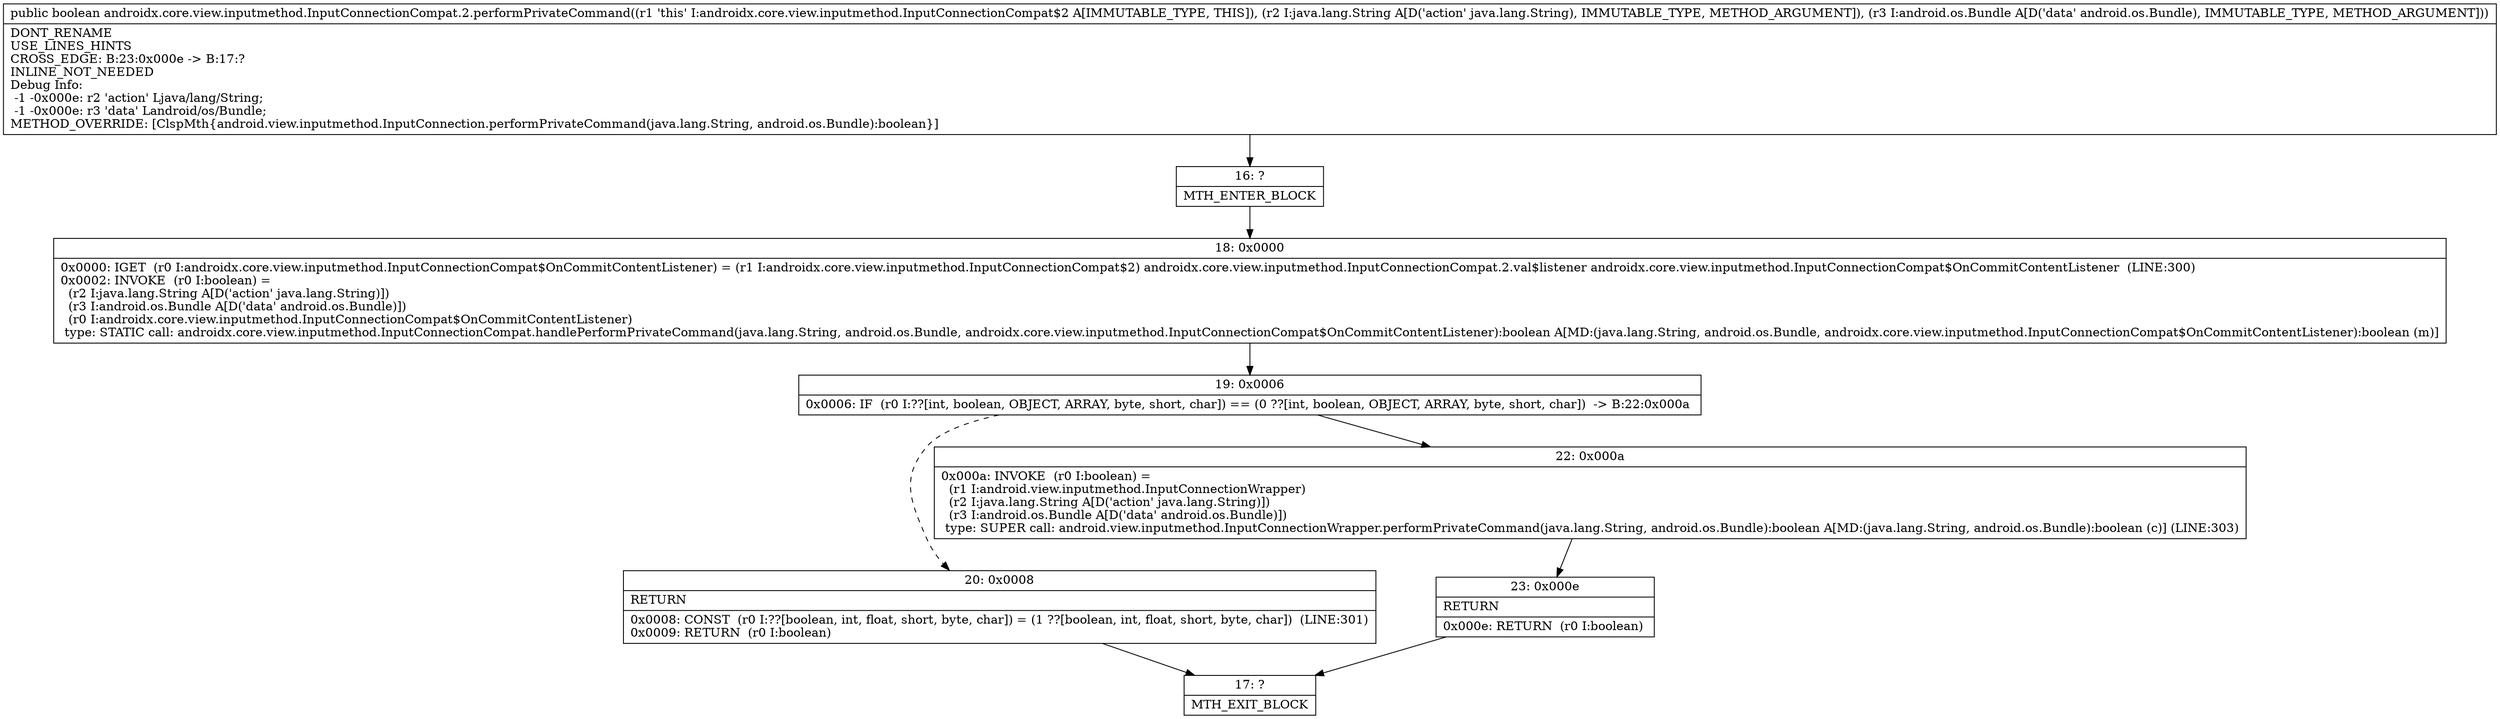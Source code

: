 digraph "CFG forandroidx.core.view.inputmethod.InputConnectionCompat.2.performPrivateCommand(Ljava\/lang\/String;Landroid\/os\/Bundle;)Z" {
Node_16 [shape=record,label="{16\:\ ?|MTH_ENTER_BLOCK\l}"];
Node_18 [shape=record,label="{18\:\ 0x0000|0x0000: IGET  (r0 I:androidx.core.view.inputmethod.InputConnectionCompat$OnCommitContentListener) = (r1 I:androidx.core.view.inputmethod.InputConnectionCompat$2) androidx.core.view.inputmethod.InputConnectionCompat.2.val$listener androidx.core.view.inputmethod.InputConnectionCompat$OnCommitContentListener  (LINE:300)\l0x0002: INVOKE  (r0 I:boolean) = \l  (r2 I:java.lang.String A[D('action' java.lang.String)])\l  (r3 I:android.os.Bundle A[D('data' android.os.Bundle)])\l  (r0 I:androidx.core.view.inputmethod.InputConnectionCompat$OnCommitContentListener)\l type: STATIC call: androidx.core.view.inputmethod.InputConnectionCompat.handlePerformPrivateCommand(java.lang.String, android.os.Bundle, androidx.core.view.inputmethod.InputConnectionCompat$OnCommitContentListener):boolean A[MD:(java.lang.String, android.os.Bundle, androidx.core.view.inputmethod.InputConnectionCompat$OnCommitContentListener):boolean (m)]\l}"];
Node_19 [shape=record,label="{19\:\ 0x0006|0x0006: IF  (r0 I:??[int, boolean, OBJECT, ARRAY, byte, short, char]) == (0 ??[int, boolean, OBJECT, ARRAY, byte, short, char])  \-\> B:22:0x000a \l}"];
Node_20 [shape=record,label="{20\:\ 0x0008|RETURN\l|0x0008: CONST  (r0 I:??[boolean, int, float, short, byte, char]) = (1 ??[boolean, int, float, short, byte, char])  (LINE:301)\l0x0009: RETURN  (r0 I:boolean) \l}"];
Node_17 [shape=record,label="{17\:\ ?|MTH_EXIT_BLOCK\l}"];
Node_22 [shape=record,label="{22\:\ 0x000a|0x000a: INVOKE  (r0 I:boolean) = \l  (r1 I:android.view.inputmethod.InputConnectionWrapper)\l  (r2 I:java.lang.String A[D('action' java.lang.String)])\l  (r3 I:android.os.Bundle A[D('data' android.os.Bundle)])\l type: SUPER call: android.view.inputmethod.InputConnectionWrapper.performPrivateCommand(java.lang.String, android.os.Bundle):boolean A[MD:(java.lang.String, android.os.Bundle):boolean (c)] (LINE:303)\l}"];
Node_23 [shape=record,label="{23\:\ 0x000e|RETURN\l|0x000e: RETURN  (r0 I:boolean) \l}"];
MethodNode[shape=record,label="{public boolean androidx.core.view.inputmethod.InputConnectionCompat.2.performPrivateCommand((r1 'this' I:androidx.core.view.inputmethod.InputConnectionCompat$2 A[IMMUTABLE_TYPE, THIS]), (r2 I:java.lang.String A[D('action' java.lang.String), IMMUTABLE_TYPE, METHOD_ARGUMENT]), (r3 I:android.os.Bundle A[D('data' android.os.Bundle), IMMUTABLE_TYPE, METHOD_ARGUMENT]))  | DONT_RENAME\lUSE_LINES_HINTS\lCROSS_EDGE: B:23:0x000e \-\> B:17:?\lINLINE_NOT_NEEDED\lDebug Info:\l  \-1 \-0x000e: r2 'action' Ljava\/lang\/String;\l  \-1 \-0x000e: r3 'data' Landroid\/os\/Bundle;\lMETHOD_OVERRIDE: [ClspMth\{android.view.inputmethod.InputConnection.performPrivateCommand(java.lang.String, android.os.Bundle):boolean\}]\l}"];
MethodNode -> Node_16;Node_16 -> Node_18;
Node_18 -> Node_19;
Node_19 -> Node_20[style=dashed];
Node_19 -> Node_22;
Node_20 -> Node_17;
Node_22 -> Node_23;
Node_23 -> Node_17;
}

